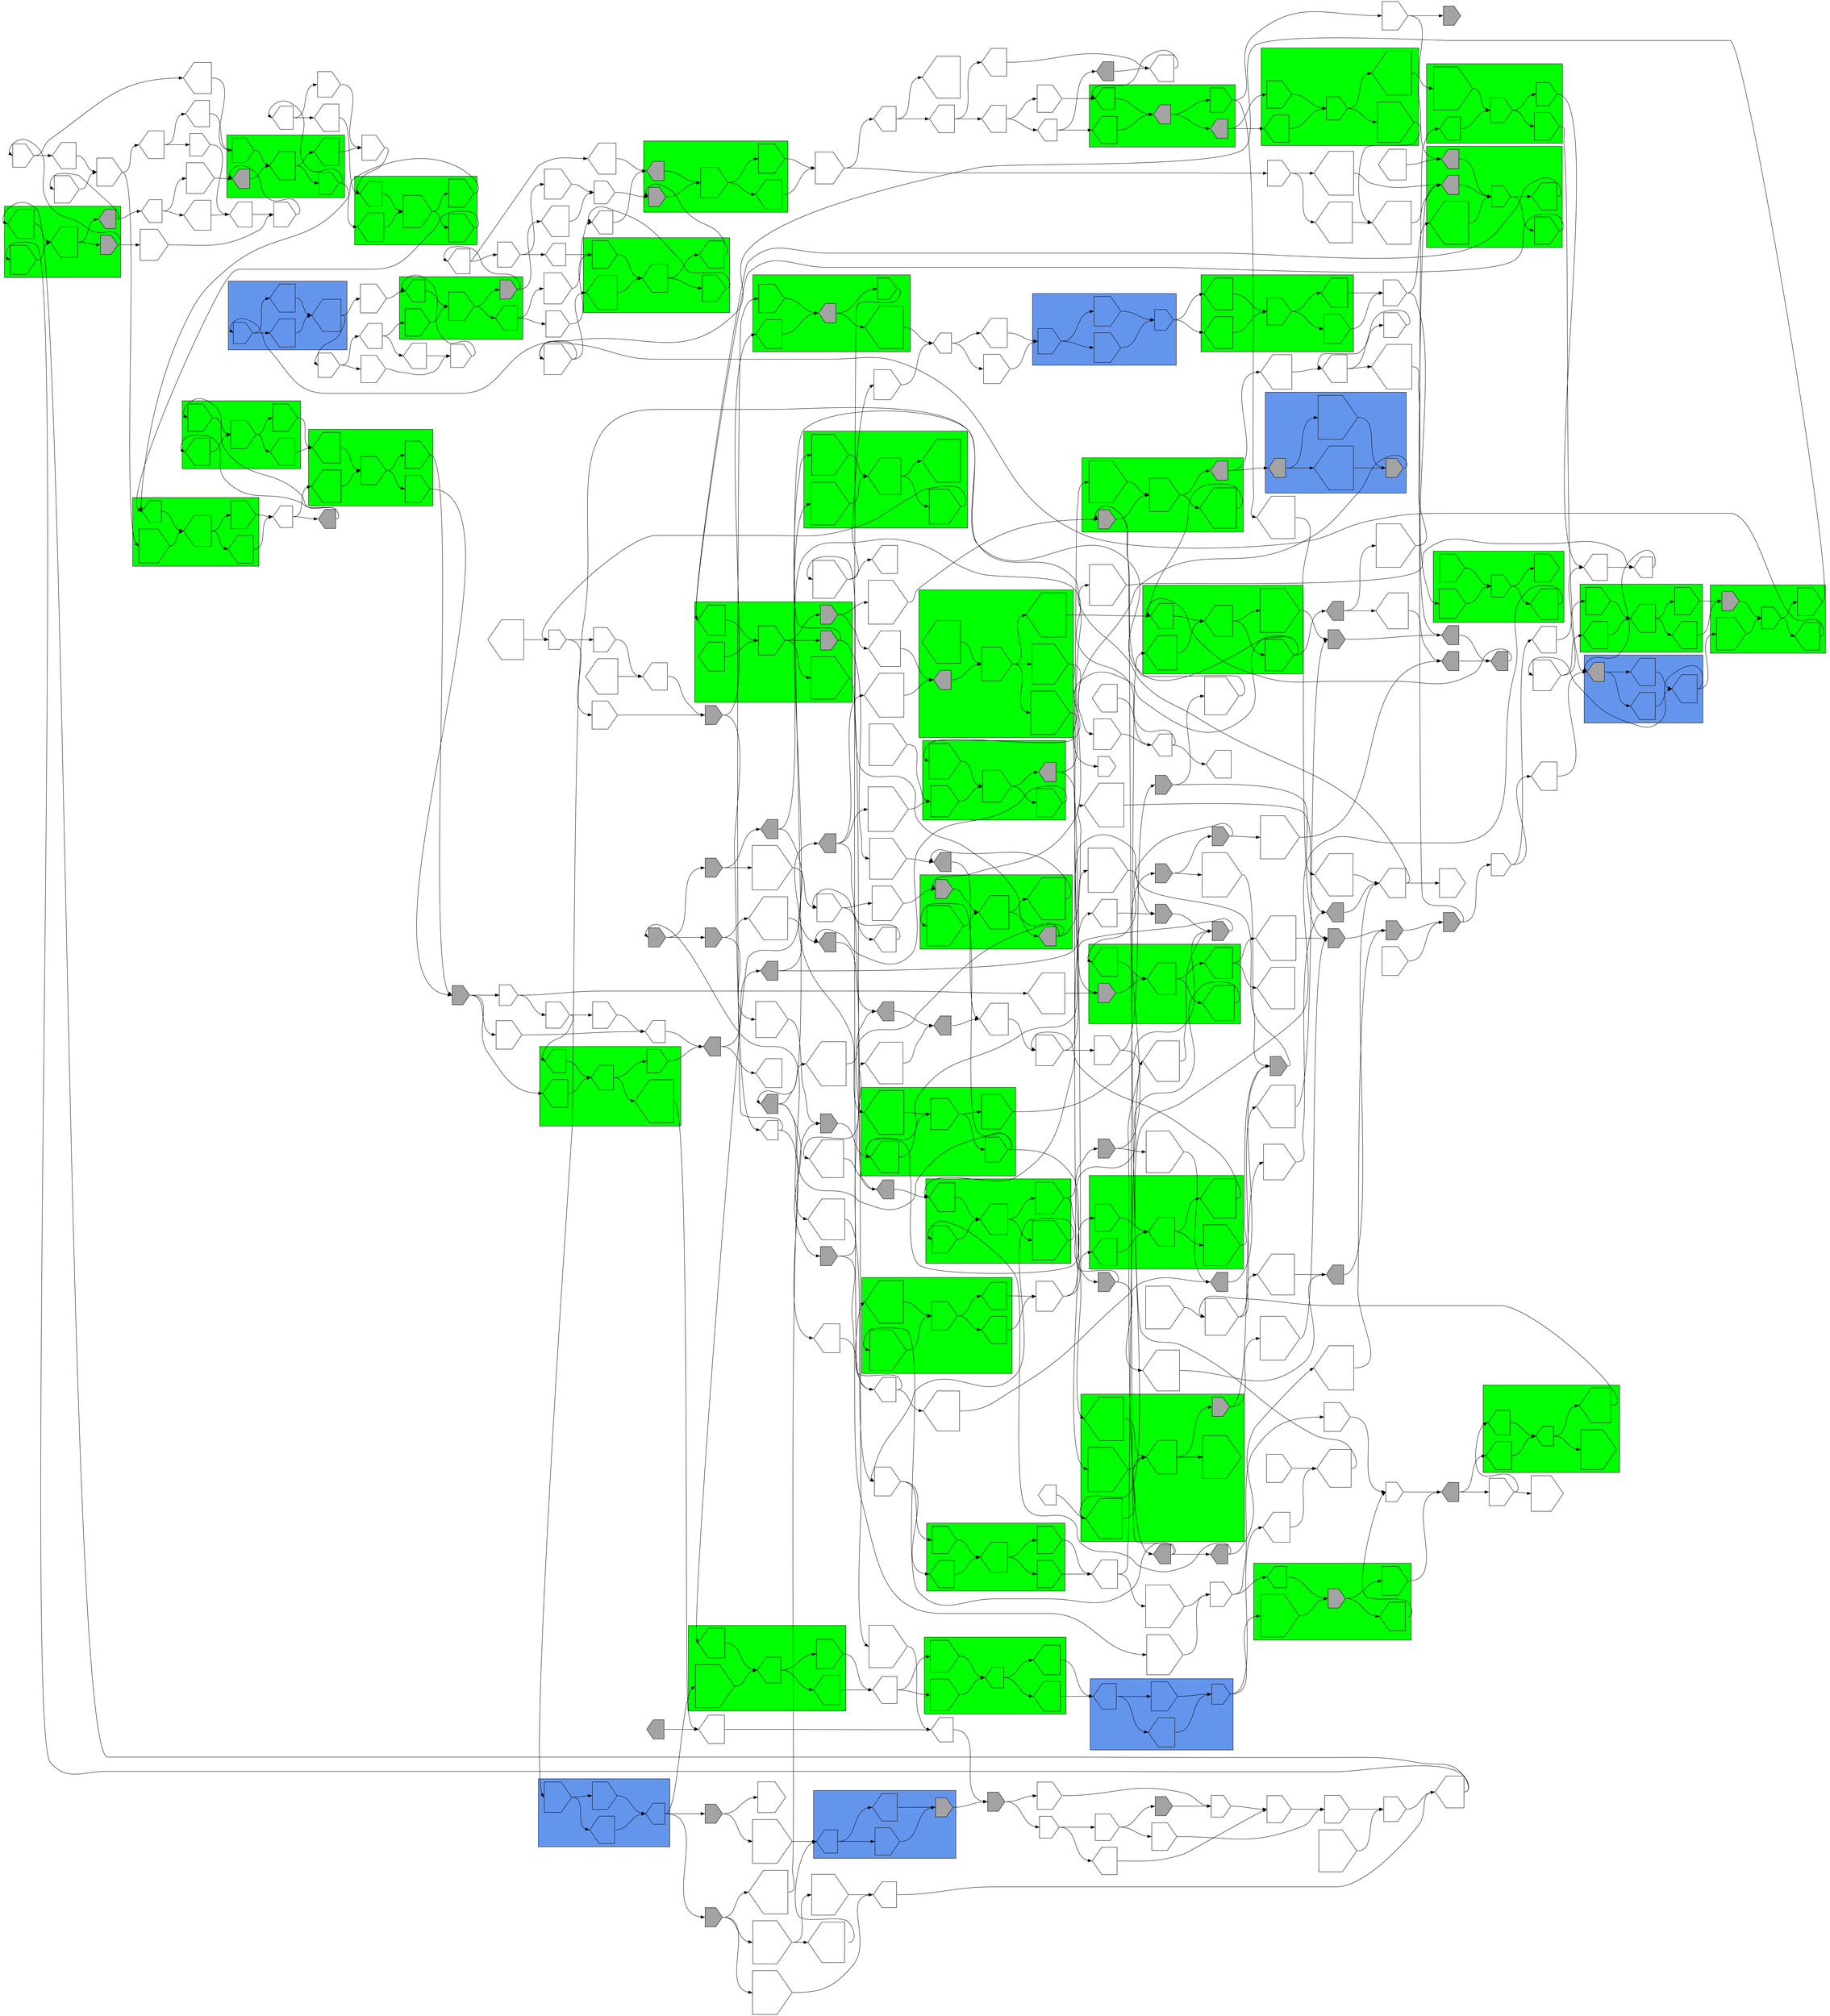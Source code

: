 digraph asm {
	rotate=90;
	edge [headport=n,tailport=s];
subgraph cluster_Rc141_c221_c220_c28_175 {
	c141 [label="",height=0.867511,width=0.867511,shape=house];
	c221 [label="",height=1.02309,width=1.02309,shape=house];
	c220 [label="",height=0.916854,width=0.916854,shape=house];
	c28 [label="",height=1.59682,width=1.59682,shape=house];
	175 [label="",height=0.863528,width=0.863528,shape=invhouse];
	style=filled;
	fillcolor=green;
}
subgraph cluster_R81_c247_c151_c232_194 {
	81 [label="",height=1.08624,width=1.08624,shape=invhouse];
	c247 [label="",height=1.08624,width=1.08624,shape=house];
	c151 [label="",height=1.12099,width=1.12099,shape=house];
	c232 [label="",height=0.707107,width=0.707107,shape=house,style=filled,fillcolor=gray64];
	194 [label="",height=0.707107,width=0.707107,shape=invhouse,style=filled,fillcolor=gray64];
	style=filled;
	fillcolor=green;
}
subgraph cluster_R119_c174_c57_c219_266 {
	119 [label="",height=1.26081,width=1.26081,shape=invhouse];
	c174 [label="",height=0.792235,width=0.792235,shape=house];
	c57 [label="",height=1.13649,width=1.13649,shape=house];
	c219 [label="",height=1.02223,width=1.02223,shape=house];
	266 [label="",height=1.02223,width=1.02223,shape=invhouse];
	style=filled;
	fillcolor=green;
}
subgraph cluster_Rc79_c187_254_160_185 {
	c79 [label="",height=1.13895,width=1.13895,shape=house];
	c187 [label="",height=1.20147,width=1.20147,shape=house];
	254 [label="",height=1.04849,width=1.04849,shape=invhouse];
	160 [label="",height=1.01871,width=1.01871,shape=invhouse];
	185 [label="",height=1.01871,width=1.01871,shape=invhouse];
	style=filled;
	fillcolor=green;
}
subgraph cluster_Rc97_148_c162_104_144 {
	c97 [label="",height=1.07313,width=1.07313,shape=house];
	148 [label="",height=1.00732,width=1.00732,shape=invhouse];
	c162 [label="",height=1.13943,width=1.13943,shape=house];
	104 [label="",height=1.18235,width=1.18235,shape=invhouse];
	144 [label="",height=1.45451,width=1.45451,shape=invhouse];
	style=filled;
	fillcolor=green;
}
subgraph cluster_Rc43_c235_170_75_82 {
	c43 [label="",height=1.17337,width=1.17337,shape=house];
	c235 [label="",height=1.62582,width=1.62582,shape=house];
	170 [label="",height=1.15467,width=1.15467,shape=invhouse];
	75 [label="",height=1.27339,width=1.27339,shape=invhouse];
	82 [label="",height=0.930697,width=0.930697,shape=invhouse];
	style=filled;
	fillcolor=green;
}
subgraph cluster_R100_261_c101_c36_c188 {
	100 [label="",height=1.49316,width=1.49316,shape=invhouse];
	261 [label="",height=0.707107,width=0.707107,shape=invhouse,style=filled,fillcolor=gray64];
	c101 [label="",height=1.23669,width=1.23669,shape=house];
	c36 [label="",height=1.55115,width=1.55115,shape=house];
	c188 [label="",height=0.707107,width=0.707107,shape=house,style=filled,fillcolor=gray64];
	style=filled;
	fillcolor=green;
}
subgraph cluster_R1_c60_123_c182_c124 {
	1 [label="",height=1.5039,width=1.5039,shape=invhouse];
	c60 [label="",height=1.58145,width=1.58145,shape=house];
	123 [label="",height=1.05171,width=1.05171,shape=invhouse];
	c182 [label="",height=1.01127,width=1.01127,shape=house];
	c124 [label="",height=1.01127,width=1.01127,shape=house];
	style=filled;
	fillcolor=green;
}
subgraph cluster_R179_c108_c107_48_c144 {
	179 [label="",height=1.01127,width=1.01127,shape=invhouse];
	c108 [label="",height=1.01127,width=1.01127,shape=house];
	c107 [label="",height=1.06415,width=1.06415,shape=house];
	48 [label="",height=1.50983,width=1.50983,shape=invhouse];
	c144 [label="",height=1.45451,width=1.45451,shape=house];
	style=filled;
	fillcolor=green;
}
subgraph cluster_R102_c224_c223_c25_103 {
	102 [label="",height=1.05843,width=1.05843,shape=invhouse];
	c224 [label="",height=1.0647,width=1.0647,shape=house];
	c223 [label="",height=0.707107,width=0.707107,shape=house,style=filled,fillcolor=gray64];
	c25 [label="",height=1.5728,width=1.5728,shape=house];
	103 [label="",height=0.792235,width=0.792235,shape=invhouse];
	style=filled;
	fillcolor=green;
}
subgraph cluster_B90_91_135_263 {
	90 [label="",height=0.946676,width=0.946676,shape=invhouse];
	91 [label="",height=1.09576,width=1.09576,shape=invhouse];
	135 [label="",height=1.09616,width=1.09616,shape=invhouse];
	263 [label="",height=0.75701,width=0.75701,shape=invhouse];
	style=filled;
	fillcolor=cornflowerblue;
}
subgraph cluster_Rc134_c176_154_52_c155 {
	c134 [label="",height=1.18608,width=1.18608,shape=house];
	c176 [label="",height=1.18608,width=1.18608,shape=house];
	154 [label="",height=0.997804,width=0.997804,shape=invhouse];
	52 [label="",height=1.07803,width=1.07803,shape=invhouse];
	c155 [label="",height=1.07803,width=1.07803,shape=house];
	style=filled;
	fillcolor=green;
}
subgraph cluster_Rc30_c143_c241_87_c95_88 {
	c30 [label="",height=1.60297,width=1.60297,shape=house];
	c143 [label="",height=0.707107,width=0.707107,shape=house,style=filled,fillcolor=gray64];
	c241 [label="",height=0.707107,width=0.707107,shape=house,style=filled,fillcolor=gray64];
	87 [label="",height=0.775925,width=0.775925,shape=invhouse];
	c95 [label="",height=1.01127,width=1.01127,shape=house];
	88 [label="",height=1.01127,width=1.01127,shape=invhouse];
	style=filled;
	fillcolor=green;
}
subgraph cluster_Rc89_c94_44_15_45_265 {
	c89 [label="",height=1.06303,width=1.06303,shape=house];
	c94 [label="",height=1.11827,width=1.11827,shape=house];
	44 [label="",height=1.07945,width=1.07945,shape=invhouse];
	15 [label="",height=1.56618,width=1.56618,shape=invhouse];
	45 [label="",height=0.707107,width=0.707107,shape=invhouse,style=filled,fillcolor=gray64];
	265 [label="",height=0.707107,width=0.707107,shape=invhouse,style=filled,fillcolor=gray64];
	style=filled;
	fillcolor=green;
}
subgraph cluster_B94_c88_95_c87 {
	94 [label="",height=1.11827,width=1.11827,shape=invhouse];
	c88 [label="",height=1.01127,width=1.01127,shape=house];
	95 [label="",height=1.01127,width=1.01127,shape=invhouse];
	c87 [label="",height=0.775925,width=0.775925,shape=house];
	style=filled;
	fillcolor=cornflowerblue;
}
subgraph cluster_R30_c167_c53_c52_155 {
	30 [label="",height=1.60297,width=1.60297,shape=invhouse];
	c167 [label="",height=1.09337,width=1.09337,shape=house];
	c53 [label="",height=0.962096,width=0.962096,shape=house];
	c52 [label="",height=1.07803,width=1.07803,shape=house];
	155 [label="",height=1.07803,width=1.07803,shape=invhouse];
	style=filled;
	fillcolor=green;
}
subgraph cluster_R134_176_c263_c91_c135 {
	134 [label="",height=1.18608,width=1.18608,shape=invhouse];
	176 [label="",height=1.18608,width=1.18608,shape=invhouse];
	c263 [label="",height=0.75701,width=0.75701,shape=house];
	c91 [label="",height=1.09576,width=1.09576,shape=house];
	c135 [label="",height=1.09616,width=1.09616,shape=house];
	style=filled;
	fillcolor=green;
}
subgraph cluster_Bc90_c186_137_240 {
	c90 [label="",height=0.946676,width=0.946676,shape=house];
	c186 [label="",height=1.07898,width=1.07898,shape=house];
	137 [label="",height=1.07898,width=1.07898,shape=invhouse];
	240 [label="",height=0.746305,width=0.746305,shape=invhouse];
	style=filled;
	fillcolor=cornflowerblue;
}
subgraph cluster_R25_c103_223_c102_224 {
	25 [label="",height=1.5728,width=1.5728,shape=invhouse];
	c103 [label="",height=0.792235,width=0.792235,shape=house];
	223 [label="",height=0.707107,width=0.707107,shape=invhouse,style=filled,fillcolor=gray64];
	c102 [label="",height=1.05843,width=1.05843,shape=house];
	224 [label="",height=1.0647,width=1.0647,shape=invhouse];
	style=filled;
	fillcolor=green;
}
subgraph cluster_Rc145_c226_c225_c110_189 {
	c145 [label="",height=0.900902,width=0.900902,shape=house];
	c226 [label="",height=1.04717,width=1.04717,shape=house];
	c225 [label="",height=0.721593,width=0.721593,shape=house];
	c110 [label="",height=1.28742,width=1.28742,shape=house];
	189 [label="",height=1.47463,width=1.47463,shape=invhouse];
	style=filled;
	fillcolor=green;
}
subgraph cluster_R36_188_101_c100_c261 {
	36 [label="",height=1.55115,width=1.55115,shape=invhouse];
	188 [label="",height=0.707107,width=0.707107,shape=invhouse,style=filled,fillcolor=gray64];
	101 [label="",height=1.23669,width=1.23669,shape=invhouse];
	c100 [label="",height=1.49316,width=1.49316,shape=house];
	c261 [label="",height=0.707107,width=0.707107,shape=house,style=filled,fillcolor=gray64];
	style=filled;
	fillcolor=green;
}
subgraph cluster_Rc75_c82_c170_43_235 {
	c75 [label="",height=1.27339,width=1.27339,shape=house];
	c82 [label="",height=0.930697,width=0.930697,shape=house];
	c170 [label="",height=1.15467,width=1.15467,shape=house];
	43 [label="",height=1.17337,width=1.17337,shape=invhouse];
	235 [label="",height=1.62582,width=1.62582,shape=invhouse];
	style=filled;
	fillcolor=green;
}
subgraph cluster_Rc138_196_197_24_c47 {
	c138 [label="",height=1.0196,width=1.0196,shape=house];
	196 [label="",height=1.01781,width=1.01781,shape=invhouse];
	197 [label="",height=0.863528,width=0.863528,shape=invhouse];
	24 [label="",height=1.49819,width=1.49819,shape=invhouse];
	c47 [label="",height=1.62908,width=1.62908,shape=house];
	style=filled;
	fillcolor=green;
}
subgraph cluster_Rc190_c213_c212_c211_239 {
	c190 [label="",height=1.01127,width=1.01127,shape=house];
	c213 [label="",height=0.79961,width=0.79961,shape=house];
	c212 [label="",height=0.707107,width=0.707107,shape=house,style=filled,fillcolor=gray64];
	c211 [label="",height=0.707107,width=0.707107,shape=house,style=filled,fillcolor=gray64];
	239 [label="",height=0.900902,width=0.900902,shape=invhouse];
	style=filled;
	fillcolor=green;
}
subgraph cluster_R28_c175_220_141_221 {
	28 [label="",height=1.59682,width=1.59682,shape=invhouse];
	c175 [label="",height=0.863528,width=0.863528,shape=house];
	220 [label="",height=0.916854,width=0.916854,shape=invhouse];
	141 [label="",height=0.867511,width=0.867511,shape=invhouse];
	221 [label="",height=1.02309,width=1.02309,shape=invhouse];
	style=filled;
	fillcolor=green;
}
subgraph cluster_Bc253_c160_c185_c254 {
	c253 [label="",height=0.707107,width=0.707107,shape=house,style=filled,fillcolor=gray64];
	c160 [label="",height=1.01871,width=1.01871,shape=house];
	c185 [label="",height=1.01871,width=1.01871,shape=house];
	c254 [label="",height=1.04849,width=1.04849,shape=house];
	style=filled;
	fillcolor=cornflowerblue;
}
subgraph cluster_R93_c161_c78_c77_236 {
	93 [label="",height=1.01127,width=1.01127,shape=invhouse];
	c161 [label="",height=1.01127,width=1.01127,shape=house];
	c78 [label="",height=1.0424,width=1.0424,shape=house];
	c77 [label="",height=1.01413,width=1.01413,shape=house];
	236 [label="",height=1.01599,width=1.01599,shape=invhouse];
	style=filled;
	fillcolor=green;
}
subgraph cluster_R187_217_218_c266_219 {
	187 [label="",height=1.20147,width=1.20147,shape=invhouse];
	217 [label="",height=0.707107,width=0.707107,shape=invhouse,style=filled,fillcolor=gray64];
	218 [label="",height=0.79961,width=0.79961,shape=invhouse];
	c266 [label="",height=1.02223,width=1.02223,shape=house];
	219 [label="",height=1.02223,width=1.02223,shape=invhouse];
	style=filled;
	fillcolor=green;
}
subgraph cluster_Rc119_277_c204_c112_191 {
	c119 [label="",height=1.26081,width=1.26081,shape=house];
	277 [label="",height=1.03207,width=1.03207,shape=invhouse];
	c204 [label="",height=1.03811,width=1.03811,shape=house];
	c112 [label="",height=1.01127,width=1.01127,shape=house];
	191 [label="",height=0.978216,width=0.978216,shape=invhouse];
	style=filled;
	fillcolor=green;
}
subgraph cluster_R232_c194_151_c81_247 {
	232 [label="",height=0.707107,width=0.707107,shape=invhouse,style=filled,fillcolor=gray64];
	c194 [label="",height=0.707107,width=0.707107,shape=house,style=filled,fillcolor=gray64];
	151 [label="",height=1.12099,width=1.12099,shape=invhouse];
	c81 [label="",height=1.08624,width=1.08624,shape=house];
	247 [label="",height=1.08624,width=1.08624,shape=invhouse];
	style=filled;
	fillcolor=green;
}
subgraph cluster_R249_c267_202_c177_203 {
	249 [label="",height=1.01127,width=1.01127,shape=invhouse];
	c267 [label="",height=0.813086,width=0.813086,shape=house];
	202 [label="",height=1.05784,width=1.05784,shape=invhouse];
	c177 [label="",height=0.903733,width=0.903733,shape=house];
	203 [label="",height=0.707107,width=0.707107,shape=invhouse,style=filled,fillcolor=gray64];
	style=filled;
	fillcolor=green;
}
subgraph cluster_B174_c58_c180_c38 {
	174 [label="",height=0.792235,width=0.792235,shape=invhouse];
	c58 [label="",height=1.04379,width=1.04379,shape=house];
	c180 [label="",height=1.04309,width=1.04309,shape=house];
	c38 [label="",height=1.1931,width=1.1931,shape=house];
	style=filled;
	fillcolor=cornflowerblue;
}
subgraph cluster_R181_166_117_c222_250 {
	181 [label="",height=1.31196,width=1.31196,shape=invhouse];
	166 [label="",height=1.15527,width=1.15527,shape=invhouse];
	117 [label="",height=1.18509,width=1.18509,shape=invhouse];
	c222 [label="",height=0.707107,width=0.707107,shape=house,style=filled,fillcolor=gray64];
	250 [label="",height=1.05107,width=1.05107,shape=invhouse];
	style=filled;
	fillcolor=green;
}
subgraph cluster_Rc12_114_c131_c55_64_205 {
	c12 [label="",height=1.48899,width=1.48899,shape=house];
	114 [label="",height=1.63562,width=1.63562,shape=invhouse];
	c131 [label="",height=1.6081,width=1.6081,shape=house];
	c55 [label="",height=1.24332,width=1.24332,shape=house];
	64 [label="",height=1.58362,width=1.58362,shape=invhouse];
	205 [label="",height=0.707107,width=0.707107,shape=invhouse,style=filled,fillcolor=gray64];
	style=filled;
	fillcolor=green;
}
subgraph cluster_R31_167_32_c168_33 {
	31 [label="",height=1.03207,width=1.03207,shape=invhouse];
	167 [label="",height=1.09337,width=1.09337,shape=invhouse];
	32 [label="",height=0.813086,width=0.813086,shape=invhouse];
	c168 [label="",height=1.13396,width=1.13396,shape=house];
	33 [label="",height=1.02728,width=1.02728,shape=invhouse];
	style=filled;
	fillcolor=green;
}
subgraph cluster_R108_c179_c106_124_182 {
	108 [label="",height=1.01127,width=1.01127,shape=invhouse];
	c179 [label="",height=1.01127,width=1.01127,shape=house];
	c106 [label="",height=1.11127,width=1.11127,shape=house];
	124 [label="",height=1.01127,width=1.01127,shape=invhouse];
	182 [label="",height=1.01127,width=1.01127,shape=invhouse];
	style=filled;
	fillcolor=green;
}
subgraph cluster_Bc197_138_c196_211 {
	c197 [label="",height=0.863528,width=0.863528,shape=house];
	138 [label="",height=1.0196,width=1.0196,shape=invhouse];
	c196 [label="",height=1.01781,width=1.01781,shape=house];
	211 [label="",height=0.707107,width=0.707107,shape=invhouse,style=filled,fillcolor=gray64];
	style=filled;
	fillcolor=cornflowerblue;
}
subgraph cluster_Rc64_c205_55_12_c114_131 {
	c64 [label="",height=1.58362,width=1.58362,shape=house];
	c205 [label="",height=0.707107,width=0.707107,shape=house,style=filled,fillcolor=gray64];
	55 [label="",height=1.24332,width=1.24332,shape=invhouse];
	12 [label="",height=1.48899,width=1.48899,shape=invhouse];
	c114 [label="",height=1.63562,width=1.63562,shape=house];
	131 [label="",height=1.6081,width=1.6081,shape=invhouse];
	style=filled;
	fillcolor=green;
}
subgraph cluster_R222_c250_c117_c181_c166 {
	222 [label="",height=0.707107,width=0.707107,shape=invhouse,style=filled,fillcolor=gray64];
	c250 [label="",height=1.05107,width=1.05107,shape=house];
	c117 [label="",height=1.18509,width=1.18509,shape=house];
	c181 [label="",height=1.31196,width=1.31196,shape=house];
	c166 [label="",height=1.15527,width=1.15527,shape=house];
	style=filled;
	fillcolor=green;
}
subgraph cluster_Bc260_c26_26_260 {
	c260 [label="",height=0.707107,width=0.707107,shape=house,style=filled,fillcolor=gray64];
	c26 [label="",height=1.61873,width=1.61873,shape=house];
	26 [label="",height=1.61873,width=1.61873,shape=invhouse];
	260 [label="",height=0.707107,width=0.707107,shape=invhouse,style=filled,fillcolor=gray64];
	style=filled;
	fillcolor=cornflowerblue;
}
subgraph cluster_R116_86_c68_c16_110 {
	116 [label="",height=1.50794,width=1.50794,shape=invhouse];
	86 [label="",height=1.58721,width=1.58721,shape=invhouse];
	c68 [label="",height=1.36597,width=1.36597,shape=house];
	c16 [label="",height=1.58651,width=1.58651,shape=house];
	110 [label="",height=1.28742,width=1.28742,shape=invhouse];
	style=filled;
	fillcolor=green;
}
subgraph cluster_R77_c236_78_c93_161 {
	77 [label="",height=1.01413,width=1.01413,shape=invhouse];
	c236 [label="",height=1.01599,width=1.01599,shape=house];
	78 [label="",height=1.0424,width=1.0424,shape=invhouse];
	c93 [label="",height=1.01127,width=1.01127,shape=house];
	161 [label="",height=1.01127,width=1.01127,shape=invhouse];
	style=filled;
	fillcolor=green;
}
subgraph cluster_Rc178_c262_38_58_180 {
	c178 [label="",height=1.06359,width=1.06359,shape=house];
	c262 [label="",height=0.897993,width=0.897993,shape=house];
	38 [label="",height=1.1931,width=1.1931,shape=invhouse];
	58 [label="",height=1.04379,width=1.04379,shape=invhouse];
	180 [label="",height=1.04309,width=1.04309,shape=invhouse];
	style=filled;
	fillcolor=green;
}
subgraph cluster_R177_c203_c202_c249_267 {
	177 [label="",height=0.903733,width=0.903733,shape=invhouse];
	c203 [label="",height=0.707107,width=0.707107,shape=house,style=filled,fillcolor=gray64];
	c202 [label="",height=1.05784,width=1.05784,shape=house];
	c249 [label="",height=1.01127,width=1.01127,shape=house];
	267 [label="",height=0.813086,width=0.813086,shape=invhouse];
	style=filled;
	fillcolor=green;
}
	c109 [label="",height=1.05724,width=1.05724,shape=house];
	c239 [label="",height=0.900902,width=0.900902,shape=house];
	212 [label="",height=0.707107,width=0.707107,shape=invhouse,style=filled,fillcolor=gray64];
	190 [label="",height=1.01127,width=1.01127,shape=invhouse];
	216 [label="",height=0.79961,width=0.79961,shape=invhouse];
	71 [label="",height=1.0032,width=1.0032,shape=invhouse];
	72 [label="",height=1.0305,width=1.0305,shape=invhouse];
	67 [label="",height=0.914357,width=0.914357,shape=invhouse];
	c50 [label="",height=1.18131,width=1.18131,shape=house];
	112 [label="",height=1.01127,width=1.01127,shape=invhouse];
	204 [label="",height=1.03811,width=1.03811,shape=invhouse];
	c218 [label="",height=0.79961,width=0.79961,shape=house];
	253 [label="",height=0.707107,width=0.707107,shape=invhouse,style=filled,fillcolor=gray64];
	70 [label="",height=1.0619,width=1.0619,shape=invhouse];
	c258 [label="",height=0.819275,width=0.819275,shape=house];
	c257 [label="",height=0.707107,width=0.707107,shape=house,style=filled,fillcolor=gray64];
	c140 [label="",height=1.07462,width=1.07462,shape=house];
	c256 [label="",height=0.707107,width=0.707107,shape=house,style=filled,fillcolor=gray64];
	10 [label="",height=1.63882,width=1.63882,shape=invhouse];
	171 [label="",height=0.707107,width=0.707107,shape=invhouse,style=filled,fillcolor=gray64];
	172 [label="",height=0.707107,width=0.707107,shape=invhouse,style=filled,fillcolor=gray64];
	208 [label="",height=0.707107,width=0.707107,shape=invhouse,style=filled,fillcolor=gray64];
	14 [label="",height=1.53936,width=1.53936,shape=invhouse];
	c238 [label="",height=0.707107,width=0.707107,shape=house,style=filled,fillcolor=gray64];
	74 [label="",height=0.707107,width=0.707107,shape=invhouse,style=filled,fillcolor=gray64];
	83 [label="",height=0.707107,width=0.707107,shape=invhouse,style=filled,fillcolor=gray64];
	84 [label="",height=0.707107,width=0.707107,shape=invhouse,style=filled,fillcolor=gray64];
	27 [label="",height=1.65432,width=1.65432,shape=invhouse];
	184 [label="",height=1.03129,width=1.03129,shape=invhouse];
	56 [label="",height=1.27412,width=1.27412,shape=invhouse];
	c252 [label="",height=0.707107,width=0.707107,shape=house,style=filled,fillcolor=gray64];
	c104 [label="",height=1.18235,width=1.18235,shape=house];
	162 [label="",height=1.13943,width=1.13943,shape=invhouse];
	97 [label="",height=1.07313,width=1.07313,shape=invhouse];
	c172 [label="",height=0.707107,width=0.707107,shape=house,style=filled,fillcolor=gray64];
	106 [label="",height=1.11127,width=1.11127,shape=invhouse];
	c268 [label="",height=0.906491,width=0.906491,shape=house];
	c19 [label="",height=1.48834,width=1.48834,shape=house];
	c240 [label="",height=0.746305,width=0.746305,shape=house];
	c137 [label="",height=1.07898,width=1.07898,shape=house];
	53 [label="",height=0.962096,width=0.962096,shape=invhouse];
	c98 [label="",height=0.707107,width=0.707107,shape=house,style=filled,fillcolor=gray64];
	c59 [label="",height=1.40801,width=1.40801,shape=house];
	c54 [label="",height=1.6201,width=1.6201,shape=house];
	c265 [label="",height=0.707107,width=0.707107,shape=house,style=filled,fillcolor=gray64];
	c44 [label="",height=1.07945,width=1.07945,shape=house];
	89 [label="",height=1.06303,width=1.06303,shape=invhouse];
	c154 [label="",height=0.997804,width=0.997804,shape=house];
	275 [label="",height=0.721593,width=0.721593,shape=invhouse];
	c227 [label="",height=0.707107,width=0.707107,shape=house,style=filled,fillcolor=gray64];
	132 [label="",height=1.01413,width=1.01413,shape=invhouse];
	68 [label="",height=1.36597,width=1.36597,shape=invhouse];
	c116 [label="",height=1.50794,width=1.50794,shape=house];
	c45 [label="",height=0.707107,width=0.707107,shape=house,style=filled,fillcolor=gray64];
	c5 [label="",height=1.51497,width=1.51497,shape=house];
	252 [label="",height=0.707107,width=0.707107,shape=invhouse,style=filled,fillcolor=gray64];
	c122 [label="",height=0.707107,width=0.707107,shape=house,style=filled,fillcolor=gray64];
	9 [label="",height=1.61274,width=1.61274,shape=invhouse];
	c6 [label="",height=1.62288,width=1.62288,shape=house];
	51 [label="",height=0.95208,width=0.95208,shape=invhouse];
	c42 [label="",height=1.51992,width=1.51992,shape=house];
	c130 [label="",height=1.5913,width=1.5913,shape=house];
	c193 [label="",height=1.13548,width=1.13548,shape=house];
	c2 [label="",height=1.57283,width=1.57283,shape=house];
	255 [label="",height=0.707107,width=0.707107,shape=invhouse,style=filled,fillcolor=gray64];
	256 [label="",height=0.707107,width=0.707107,shape=invhouse,style=filled,fillcolor=gray64];
	257 [label="",height=0.707107,width=0.707107,shape=invhouse,style=filled,fillcolor=gray64];
	c234 [label="",height=0.971208,width=0.971208,shape=house];
	c233 [label="",height=0.75701,width=0.75701,shape=house];
	79 [label="",height=1.13895,width=1.13895,shape=invhouse];
	57 [label="",height=1.13649,width=1.13649,shape=invhouse];
	50 [label="",height=1.18131,width=1.18131,shape=invhouse];
	c67 [label="",height=0.914357,width=0.914357,shape=house];
	c66 [label="",height=1.55286,width=1.55286,shape=house];
	c72 [label="",height=1.0305,width=1.0305,shape=house];
	c71 [label="",height=1.0032,width=1.0032,shape=house];
	c216 [label="",height=0.79961,width=0.79961,shape=house];
	c215 [label="",height=0.707107,width=0.707107,shape=house,style=filled,fillcolor=gray64];
	c214 [label="",height=0.987266,width=0.987266,shape=house];
	85 [label="",height=1.01127,width=1.01127,shape=invhouse];
	c96 [label="",height=1.02394,width=1.02394,shape=house];
	c120 [label="",height=1.15406,width=1.15406,shape=house];
	c121 [label="",height=0.914357,width=0.914357,shape=house];
	270 [label="",height=0.928514,width=0.928514,shape=invhouse];
	230 [label="",height=1.1116,width=1.1116,shape=invhouse];
	231 [label="",height=0.841122,width=0.841122,shape=invhouse];
	c125 [label="",height=1.13967,width=1.13967,shape=house];
	169 [label="",height=1.14727,width=1.14727,shape=invhouse];
	c264 [label="",height=0.855102,width=0.855102,shape=house];
	276 [label="",height=0.968262,width=0.968262,shape=invhouse];
	c248 [label="",height=0.836044,width=0.836044,shape=house];
	c164 [label="",height=0.926284,width=0.926284,shape=house];
	c163 [label="",height=0.940971,width=0.940971,shape=house];
	228 [label="",height=0.863528,width=0.863528,shape=invhouse];
	178 [label="",height=1.06359,width=1.06359,shape=invhouse];
	262 [label="",height=0.897993,width=0.897993,shape=invhouse];
	243 [label="",height=1.01127,width=1.01127,shape=invhouse];
	c70 [label="",height=1.0619,width=1.0619,shape=house];
	258 [label="",height=0.819275,width=0.819275,shape=invhouse];
	c99 [label="",height=0.987266,width=0.987266,shape=house];
	46 [label="",height=1.519,width=1.519,shape=invhouse];
	37 [label="",height=1.62934,width=1.62934,shape=invhouse];
	49 [label="",height=1.32313,width=1.32313,shape=invhouse];
	c29 [label="",height=0.734568,width=0.734568,shape=house];
	c210 [label="",height=0.707107,width=0.707107,shape=house,style=filled,fillcolor=gray64];
	c209 [label="",height=0.707107,width=0.707107,shape=house,style=filled,fillcolor=gray64];
	c208 [label="",height=0.707107,width=0.707107,shape=house,style=filled,fillcolor=gray64];
	c14 [label="",height=1.53936,width=1.53936,shape=house];
	238 [label="",height=0.707107,width=0.707107,shape=invhouse,style=filled,fillcolor=gray64];
	19 [label="",height=1.48834,width=1.48834,shape=invhouse];
	268 [label="",height=0.906491,width=0.906491,shape=invhouse];
	146 [label="",height=1.06901,width=1.06901,shape=invhouse];
	60 [label="",height=1.58145,width=1.58145,shape=invhouse];
	c123 [label="",height=1.05171,width=1.05171,shape=house];
	c1 [label="",height=1.5039,width=1.5039,shape=house];
	107 [label="",height=1.06415,width=1.06415,shape=invhouse];
	c48 [label="",height=1.50983,width=1.50983,shape=house];
	c74 [label="",height=0.707107,width=0.707107,shape=house,style=filled,fillcolor=gray64];
	c8 [label="",height=1.63656,width=1.63656,shape=house];
	c11 [label="",height=1.60204,width=1.60204,shape=house];
	271 [label="",height=0.707107,width=0.707107,shape=invhouse,style=filled,fillcolor=gray64];
	13 [label="",height=1.3388,width=1.3388,shape=invhouse];
	122 [label="",height=0.707107,width=0.707107,shape=invhouse,style=filled,fillcolor=gray64];
	c9 [label="",height=1.61274,width=1.61274,shape=house];
	241 [label="",height=0.707107,width=0.707107,shape=invhouse,style=filled,fillcolor=gray64];
	6 [label="",height=1.62288,width=1.62288,shape=invhouse];
	c51 [label="",height=0.95208,width=0.95208,shape=house];
	42 [label="",height=1.51992,width=1.51992,shape=invhouse];
	130 [label="",height=1.5913,width=1.5913,shape=invhouse];
	c24 [label="",height=1.49819,width=1.49819,shape=house];
	47 [label="",height=1.62908,width=1.62908,shape=invhouse];
	143 [label="",height=0.707107,width=0.707107,shape=invhouse,style=filled,fillcolor=gray64];
	193 [label="",height=1.13548,width=1.13548,shape=invhouse];
	3 [label="",height=1.6533,width=1.6533,shape=invhouse];
	c255 [label="",height=0.707107,width=0.707107,shape=house,style=filled,fillcolor=gray64];
	2 [label="",height=1.57283,width=1.57283,shape=invhouse];
	c37 [label="",height=1.62934,width=1.62934,shape=house];
	29 [label="",height=0.734568,width=0.734568,shape=invhouse];
	168 [label="",height=1.13396,width=1.13396,shape=invhouse];
	c32 [label="",height=0.813086,width=0.813086,shape=house];
	c31 [label="",height=1.03207,width=1.03207,shape=house];
	c33 [label="",height=1.02728,width=1.02728,shape=house];
	c3 [label="",height=1.6533,width=1.6533,shape=house];
	c23 [label="",height=1.54308,width=1.54308,shape=house];
	210 [label="",height=0.707107,width=0.707107,shape=invhouse,style=filled,fillcolor=gray64];
	11 [label="",height=1.60204,width=1.60204,shape=invhouse];
	c271 [label="",height=0.707107,width=0.707107,shape=house,style=filled,fillcolor=gray64];
	c83 [label="",height=0.707107,width=0.707107,shape=house,style=filled,fillcolor=gray64];
	c84 [label="",height=0.707107,width=0.707107,shape=house,style=filled,fillcolor=gray64];
	c27 [label="",height=1.65432,width=1.65432,shape=house];
	c184 [label="",height=1.03129,width=1.03129,shape=house];
	149 [label="",height=0.914357,width=0.914357,shape=invhouse];
	c56 [label="",height=1.27412,width=1.27412,shape=house];
	237 [label="",height=0.707107,width=0.707107,shape=invhouse,style=filled,fillcolor=gray64];
	c86 [label="",height=1.58721,width=1.58721,shape=house];
	c13 [label="",height=1.3388,width=1.3388,shape=house];
	209 [label="",height=0.707107,width=0.707107,shape=invhouse,style=filled,fillcolor=gray64];
	8 [label="",height=1.63656,width=1.63656,shape=invhouse];
	c46 [label="",height=1.519,width=1.519,shape=house];
	233 [label="",height=0.75701,width=0.75701,shape=invhouse];
	234 [label="",height=0.971208,width=0.971208,shape=invhouse];
	99 [label="",height=0.987266,width=0.987266,shape=invhouse];
	c49 [label="",height=1.32313,width=1.32313,shape=house];
	54 [label="",height=1.6201,width=1.6201,shape=invhouse];
	59 [label="",height=1.40801,width=1.40801,shape=invhouse];
	98 [label="",height=0.707107,width=0.707107,shape=invhouse,style=filled,fillcolor=gray64];
	c15 [label="",height=1.56618,width=1.56618,shape=house];
	c73 [label="",height=1.40773,width=1.40773,shape=house];
	147 [label="",height=1.03884,width=1.03884,shape=invhouse];
	c136 [label="",height=1.10926,width=1.10926,shape=house];
	23 [label="",height=1.54308,width=1.54308,shape=invhouse];
	109 [label="",height=1.05724,width=1.05724,shape=invhouse];
	272 [label="",height=0.707107,width=0.707107,shape=invhouse,style=filled,fillcolor=gray64];
	140 [label="",height=1.07462,width=1.07462,shape=invhouse];
	c10 [label="",height=1.63882,width=1.63882,shape=house];
	c171 [label="",height=0.707107,width=0.707107,shape=house,style=filled,fillcolor=gray64];
	16 [label="",height=1.58651,width=1.58651,shape=invhouse];
	133 [label="",height=1.32137,width=1.32137,shape=invhouse];
	73 [label="",height=1.40773,width=1.40773,shape=invhouse];
	c147 [label="",height=1.03884,width=1.03884,shape=house];
	136 [label="",height=1.10926,width=1.10926,shape=invhouse];
	5 [label="",height=1.51497,width=1.51497,shape=invhouse];
	225 [label="",height=0.721593,width=0.721593,shape=invhouse];
	145 [label="",height=0.900902,width=0.900902,shape=invhouse];
	c132 [label="",height=1.01413,width=1.01413,shape=house];
	227 [label="",height=0.707107,width=0.707107,shape=invhouse,style=filled,fillcolor=gray64];
	c275 [label="",height=0.721593,width=0.721593,shape=house];
	c146 [label="",height=1.06901,width=1.06901,shape=house];
	226 [label="",height=1.04717,width=1.04717,shape=invhouse];
	c133 [label="",height=1.32137,width=1.32137,shape=house];
	c189 [label="",height=1.47463,width=1.47463,shape=house];
	c237 [label="",height=0.707107,width=0.707107,shape=house,style=filled,fillcolor=gray64];
	186 [label="",height=1.07898,width=1.07898,shape=invhouse];
	c148 [label="",height=1.00732,width=1.00732,shape=house];
	c149 [label="",height=0.914357,width=0.914357,shape=house];
	c217 [label="",height=0.707107,width=0.707107,shape=house,style=filled,fillcolor=gray64];
	c228 [label="",height=0.863528,width=0.863528,shape=house];
	163 [label="",height=0.940971,width=0.940971,shape=invhouse];
	164 [label="",height=0.926284,width=0.926284,shape=invhouse];
	c243 [label="",height=1.01127,width=1.01127,shape=house];
	c169 [label="",height=1.14727,width=1.14727,shape=house];
	264 [label="",height=0.855102,width=0.855102,shape=invhouse];
	c191 [label="",height=0.978216,width=0.978216,shape=house];
	120 [label="",height=1.15406,width=1.15406,shape=invhouse];
	121 [label="",height=0.914357,width=0.914357,shape=invhouse];
	125 [label="",height=1.13967,width=1.13967,shape=invhouse];
	c231 [label="",height=0.841122,width=0.841122,shape=house];
	c230 [label="",height=1.1116,width=1.1116,shape=house];
	c270 [label="",height=0.928514,width=0.928514,shape=house];
	248 [label="",height=0.836044,width=0.836044,shape=invhouse];
	c277 [label="",height=1.03207,width=1.03207,shape=house];
	c276 [label="",height=0.968262,width=0.968262,shape=house];
	66 [label="",height=1.55286,width=1.55286,shape=invhouse];
	96 [label="",height=1.02394,width=1.02394,shape=invhouse];
	214 [label="",height=0.987266,width=0.987266,shape=invhouse];
	215 [label="",height=0.707107,width=0.707107,shape=invhouse,style=filled,fillcolor=gray64];
	213 [label="",height=0.79961,width=0.79961,shape=invhouse];
	c85 [label="",height=1.01127,width=1.01127,shape=house];
	c272 [label="",height=0.707107,width=0.707107,shape=house,style=filled,fillcolor=gray64];
	c141 -> c220
	c220 -> c28
	c220 -> 175
	c28 -> c109
	c109 -> c239
	c239 -> 212
	212 -> 190
	212 -> 213
	190 -> 216
	216 -> 71
	71 -> 72
	72 -> 67
	67 -> c50
	c50 -> c247
	c50 -> 81
	c247 -> c151
	c151 -> c232
	c151 -> 194
	c232 -> 112
	c232 -> c231
	112 -> 204
	204 -> 119
	204 -> c277
	119 -> c57
	c57 -> c219
	c57 -> 266
	c219 -> c218
	c218 -> c187
	c218 -> c217
	c187 -> 254
	254 -> 160
	254 -> 185
	160 -> 253
	253 -> 70
	253 -> c221
	253 -> 233
	70 -> c258
	c258 -> c257
	c257 -> c140
	c257 -> c256
	c256 -> 10
	c256 -> c255
	10 -> 171
	171 -> 172
	172 -> c97
	c97 -> c162
	c162 -> 104
	c162 -> 144
	104 -> 208
	104 -> 252
	208 -> 14
	208 -> 209
	14 -> c238
	c238 -> 74
	74 -> c43
	c43 -> 170
	170 -> 75
	170 -> 82
	75 -> 172
	82 -> 83
	82 -> 100
	82 -> 114
	83 -> 84
	83 -> 271
	84 -> 27
	84 -> c237
	27 -> 184
	184 -> 56
	184 -> c149
	56 -> 261
	261 -> c101
	c101 -> c36
	c101 -> c188
	c36 -> c252
	c252 -> c104
	c104 -> 162
	162 -> 97
	162 -> c148
	97 -> c172
	97 -> 98
	c172 -> 1
	c172 -> c75
	c172 -> c171
	1 -> 123
	123 -> c182
	123 -> c124
	c182 -> 106
	106 -> c108
	106 -> 179
	c108 -> c107
	c107 -> 48
	c107 -> c144
	48 -> 74
	c144 -> 162
	179 -> c107
	c124 -> 106
	c60 -> 123
	c268 -> c19
	c268 -> c60
	c19 -> c238
	103 -> c268
	c223 -> c25
	c223 -> 103
	c25 -> c240
	c240 -> c137
	c240 -> 186
	c137 -> 90
	90 -> 91
	90 -> 135
	91 -> 263
	263 -> c134
	263 -> c176
	c134 -> 154
	154 -> 52
	154 -> c155
	52 -> 53
	53 -> c30
	53 -> 167
	c30 -> 87
	87 -> c95
	87 -> 88
	c95 -> c94
	c94 -> 44
	44 -> 15
	44 -> 45
	44 -> 265
	15 -> c98
	c98 -> c97
	c59 -> c98
	c188 -> c54
	c188 -> c59
	c188 -> 73
	c54 -> c265
	c265 -> c44
	c44 -> 89
	c44 -> 94
	94 -> c88
	94 -> 95
	c88 -> c87
	c87 -> 30
	c87 -> 143
	c87 -> 241
	30 -> c53
	c53 -> c52
	c53 -> 155
	c52 -> c154
	c154 -> 134
	c154 -> 176
	134 -> c263
	c263 -> c91
	c263 -> c135
	c91 -> c90
	c90 -> c186
	c90 -> 137
	c186 -> 240
	240 -> 25
	240 -> c136
	25 -> 223
	223 -> c102
	223 -> 224
	c102 -> 275
	275 -> c227
	c227 -> 132
	c227 -> c226
	132 -> c145
	132 -> 133
	c145 -> c225
	c225 -> c110
	c225 -> 189
	c110 -> 68
	68 -> c116
	68 -> c86
	c116 -> c45
	c45 -> c44
	c5 -> c45
	252 -> c5
	252 -> 36
	36 -> 101
	101 -> c100
	101 -> c261
	c100 -> c82
	c82 -> c170
	c170 -> 43
	c170 -> 235
	43 -> c122
	43 -> c74
	43 -> 181
	c122 -> 9
	c122 -> c13
	9 -> c241
	c241 -> 87
	c6 -> c241
	51 -> c6
	51 -> c42
	c42 -> c130
	c130 -> c241
	24 -> c130
	197 -> 24
	197 -> c47
	c47 -> c143
	c143 -> 87
	c193 -> c143
	c138 -> 197
	c211 -> c138
	c211 -> 196
	196 -> 197
	c212 -> c211
	c212 -> 239
	239 -> c2
	239 -> 109
	c2 -> 255
	255 -> 256
	256 -> 257
	257 -> c175
	257 -> 258
	c175 -> 220
	220 -> 141
	220 -> 221
	141 -> c234
	c234 -> c233
	c233 -> c253
	c253 -> c160
	c253 -> c185
	c160 -> c254
	c254 -> 79
	c254 -> 187
	79 -> c161
	79 -> 93
	c161 -> c78
	c78 -> c77
	c78 -> 236
	c77 -> 217
	217 -> 218
	218 -> c266
	218 -> 219
	c266 -> 57
	57 -> c119
	57 -> 174
	c119 -> c204
	c204 -> c112
	c204 -> 191
	c112 -> 232
	232 -> 151
	151 -> c81
	151 -> 247
	c81 -> 50
	50 -> c67
	50 -> 51
	c67 -> c66
	c67 -> c72
	c72 -> c71
	c72 -> c96
	c71 -> c216
	c71 -> 85
	c216 -> c190
	c216 -> c215
	c190 -> c212
	c215 -> c214
	c214 -> c213
	c213 -> c212
	85 -> c213
	c96 -> c214
	247 -> 50
	c194 -> 151
	c120 -> c194
	c121 -> c120
	c121 -> 270
	270 -> 230
	270 -> c248
	230 -> 231
	231 -> 232
	c125 -> 231
	203 -> c121
	203 -> c125
	202 -> c177
	202 -> 203
	c177 -> 169
	c177 -> 276
	169 -> c264
	c264 -> c194
	191 -> c264
	276 -> 277
	277 -> c204
	c248 -> 277
	249 -> 202
	c164 -> c163
	c164 -> 249
	c163 -> 228
	228 -> c267
	c267 -> 202
	178 -> c267
	c38 -> 178
	c38 -> 262
	262 -> c164
	262 -> 243
	243 -> 228
	c58 -> c38
	174 -> c58
	174 -> c180
	c180 -> c38
	219 -> 57
	187 -> 218
	236 -> 217
	93 -> c78
	c185 -> c254
	c70 -> c253
	258 -> c70
	258 -> c99
	c99 -> c234
	221 -> c253
	46 -> c233
	c222 -> 46
	c222 -> c131
	c131 -> c55
	c55 -> 64
	c55 -> 205
	205 -> 37
	205 -> 49
	37 -> 255
	49 -> c265
	c12 -> c55
	c29 -> c12
	c168 -> c12
	32 -> c168
	32 -> 33
	31 -> 32
	167 -> 32
	114 -> c55
	117 -> c222
	117 -> 250
	250 -> c210
	c210 -> c209
	c209 -> c208
	c208 -> c104
	c14 -> c208
	238 -> c14
	238 -> 19
	19 -> 268
	268 -> c103
	268 -> 146
	c103 -> 223
	146 -> 275
	60 -> 268
	c123 -> c1
	c123 -> 60
	c1 -> 172
	182 -> c123
	c106 -> 124
	c106 -> 182
	124 -> c123
	108 -> c106
	107 -> c179
	107 -> 108
	c179 -> c106
	c48 -> 107
	c74 -> c8
	c74 -> c48
	c74 -> 238
	c8 -> c209
	144 -> 107
	c11 -> c210
	271 -> c11
	271 -> 13
	13 -> 122
	122 -> c43
	c9 -> 122
	241 -> 6
	241 -> c9
	241 -> 130
	6 -> c51
	c51 -> c50
	42 -> c51
	130 -> c24
	130 -> 42
	c24 -> c197
	c197 -> 138
	c197 -> c196
	138 -> 211
	211 -> 212
	c196 -> 211
	47 -> c197
	143 -> 47
	143 -> 193
	181 -> 117
	166 -> 117
	3 -> 166
	c255 -> 2
	c255 -> 3
	c255 -> c37
	2 -> c239
	c37 -> c205
	c205 -> 55
	55 -> 12
	55 -> c114
	55 -> 131
	12 -> 29
	12 -> 168
	168 -> c32
	c32 -> c31
	c32 -> c167
	c167 -> c53
	c33 -> c32
	c114 -> c82
	131 -> 222
	222 -> c117
	c117 -> c181
	c117 -> c166
	c181 -> c43
	c166 -> c3
	c166 -> c23
	c3 -> 255
	c250 -> c117
	210 -> 11
	210 -> c250
	11 -> c271
	c271 -> c83
	c83 -> c82
	c84 -> c83
	c27 -> c84
	c184 -> c27
	c184 -> 149
	149 -> c184
	c56 -> c184
	c261 -> c56
	c261 -> c260
	c260 -> c26
	c260 -> 26
	c26 -> 260
	260 -> 261
	26 -> 260
	237 -> c84
	c86 -> 237
	235 -> 237
	c13 -> c271
	209 -> 8
	209 -> 210
	8 -> 74
	c46 -> 222
	233 -> c46
	233 -> 234
	234 -> 99
	234 -> c141
	99 -> c258
	c64 -> 55
	c49 -> c205
	265 -> c49
	265 -> 54
	54 -> 188
	188 -> 101
	59 -> 188
	98 -> c15
	98 -> 59
	c15 -> c44
	c73 -> 188
	147 -> c73
	c136 -> c73
	23 -> 166
	28 -> 220
	109 -> 28
	109 -> 272
	140 -> 257
	c10 -> 256
	c171 -> c10
	c171 -> 148
	148 -> c162
	c75 -> c170
	16 -> 68
	c226 -> c225
	224 -> c227
	137 -> 240
	c135 -> c90
	176 -> c263
	155 -> c154
	95 -> c87
	73 -> c147
	73 -> 136
	136 -> c240
	45 -> 5
	45 -> 116
	5 -> c252
	116 -> c68
	c68 -> c16
	c68 -> 110
	110 -> 225
	225 -> 145
	225 -> 226
	145 -> c132
	c132 -> 227
	227 -> c224
	227 -> c275
	c224 -> c223
	c275 -> 102
	c275 -> c146
	102 -> c223
	c146 -> c268
	226 -> 227
	c133 -> c132
	c189 -> 225
	86 -> c68
	c237 -> 86
	c237 -> c235
	c235 -> 170
	c89 -> 44
	88 -> c94
	c155 -> 53
	c176 -> 154
	135 -> 263
	186 -> 90
	c148 -> 171
	100 -> c101
	c149 -> 184
	175 -> c257
	c221 -> c220
	185 -> 253
	c79 -> 254
	161 -> c79
	78 -> c93
	78 -> 161
	c93 -> c79
	77 -> 78
	c217 -> 77
	c217 -> c236
	c236 -> 78
	266 -> c218
	c174 -> c57
	58 -> c174
	38 -> 58
	38 -> 180
	180 -> c174
	c178 -> 38
	267 -> c178
	267 -> c228
	c228 -> 163
	c228 -> c243
	163 -> 164
	164 -> c262
	c262 -> 38
	c243 -> c262
	c249 -> 164
	c202 -> c249
	c202 -> 267
	177 -> c202
	c169 -> 177
	264 -> c169
	264 -> c191
	c191 -> 204
	194 -> 120
	194 -> 264
	120 -> 121
	121 -> c203
	c203 -> c202
	125 -> c203
	c231 -> 125
	c231 -> c230
	c230 -> c270
	c270 -> 121
	248 -> c270
	c277 -> 248
	c277 -> c276
	c276 -> 177
	81 -> c151
	66 -> 67
	96 -> 72
	214 -> 96
	214 -> 215
	215 -> 216
	213 -> c85
	213 -> 214
	c85 -> 71
	c272 -> c109
}